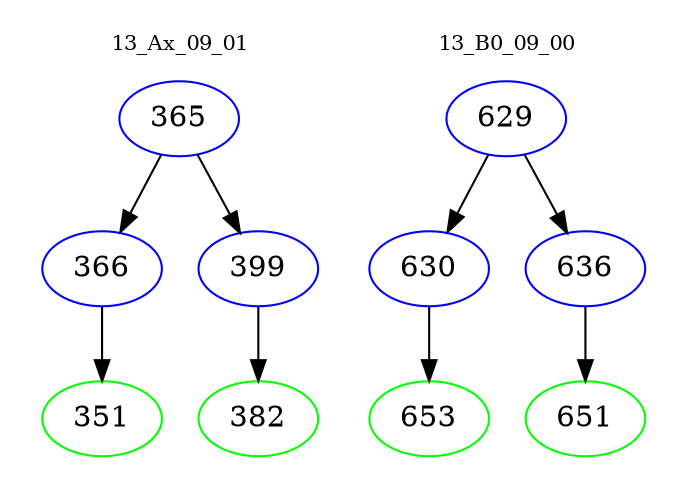 digraph{
subgraph cluster_0 {
color = white
label = "13_Ax_09_01";
fontsize=10;
T0_365 [label="365", color="blue"]
T0_365 -> T0_366 [color="black"]
T0_366 [label="366", color="blue"]
T0_366 -> T0_351 [color="black"]
T0_351 [label="351", color="green"]
T0_365 -> T0_399 [color="black"]
T0_399 [label="399", color="blue"]
T0_399 -> T0_382 [color="black"]
T0_382 [label="382", color="green"]
}
subgraph cluster_1 {
color = white
label = "13_B0_09_00";
fontsize=10;
T1_629 [label="629", color="blue"]
T1_629 -> T1_630 [color="black"]
T1_630 [label="630", color="blue"]
T1_630 -> T1_653 [color="black"]
T1_653 [label="653", color="green"]
T1_629 -> T1_636 [color="black"]
T1_636 [label="636", color="blue"]
T1_636 -> T1_651 [color="black"]
T1_651 [label="651", color="green"]
}
}

